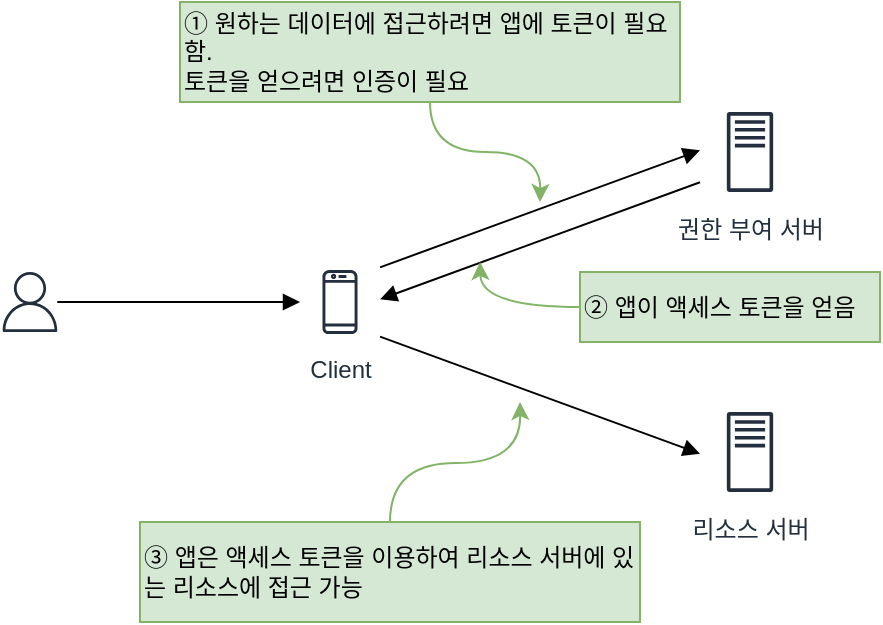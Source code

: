 <mxfile version="23.0.2" type="device">
  <diagram name="페이지-1" id="W21MSWZ99ftlb8hcCyki">
    <mxGraphModel dx="1114" dy="894" grid="1" gridSize="10" guides="1" tooltips="1" connect="1" arrows="1" fold="1" page="1" pageScale="1" pageWidth="827" pageHeight="1169" math="0" shadow="0">
      <root>
        <mxCell id="0" />
        <mxCell id="1" parent="0" />
        <mxCell id="zP_N84Sm9zAxg-qUfcRf-5" style="edgeStyle=orthogonalEdgeStyle;rounded=0;orthogonalLoop=1;jettySize=auto;html=1;endArrow=block;endFill=1;" edge="1" parent="1" source="zP_N84Sm9zAxg-qUfcRf-1" target="zP_N84Sm9zAxg-qUfcRf-2">
          <mxGeometry relative="1" as="geometry" />
        </mxCell>
        <mxCell id="zP_N84Sm9zAxg-qUfcRf-1" value="" style="sketch=0;outlineConnect=0;fontColor=#232F3E;gradientColor=none;fillColor=#232F3D;strokeColor=none;dashed=0;verticalLabelPosition=bottom;verticalAlign=top;align=center;html=1;fontSize=12;fontStyle=0;aspect=fixed;pointerEvents=1;shape=mxgraph.aws4.user;" vertex="1" parent="1">
          <mxGeometry x="130" y="245" width="30" height="30" as="geometry" />
        </mxCell>
        <mxCell id="zP_N84Sm9zAxg-qUfcRf-6" style="rounded=0;orthogonalLoop=1;jettySize=auto;html=1;endArrow=block;endFill=1;" edge="1" parent="1">
          <mxGeometry relative="1" as="geometry">
            <mxPoint x="320" y="242.683" as="sourcePoint" />
            <mxPoint x="480" y="184.146" as="targetPoint" />
          </mxGeometry>
        </mxCell>
        <mxCell id="zP_N84Sm9zAxg-qUfcRf-7" style="rounded=0;orthogonalLoop=1;jettySize=auto;html=1;endArrow=block;endFill=1;" edge="1" parent="1">
          <mxGeometry relative="1" as="geometry">
            <mxPoint x="320" y="277.317" as="sourcePoint" />
            <mxPoint x="480" y="335.854" as="targetPoint" />
          </mxGeometry>
        </mxCell>
        <mxCell id="zP_N84Sm9zAxg-qUfcRf-2" value="Client" style="sketch=0;outlineConnect=0;fontColor=#232F3E;gradientColor=none;strokeColor=#232F3E;fillColor=#ffffff;dashed=0;verticalLabelPosition=bottom;verticalAlign=top;align=center;html=1;fontSize=12;fontStyle=0;aspect=fixed;shape=mxgraph.aws4.resourceIcon;resIcon=mxgraph.aws4.mobile_client;" vertex="1" parent="1">
          <mxGeometry x="280" y="240" width="40" height="40" as="geometry" />
        </mxCell>
        <mxCell id="zP_N84Sm9zAxg-qUfcRf-3" value="권한 부여 서버" style="sketch=0;outlineConnect=0;fontColor=#232F3E;gradientColor=none;strokeColor=#232F3E;fillColor=#ffffff;dashed=0;verticalLabelPosition=bottom;verticalAlign=top;align=center;html=1;fontSize=12;fontStyle=0;aspect=fixed;shape=mxgraph.aws4.resourceIcon;resIcon=mxgraph.aws4.traditional_server;" vertex="1" parent="1">
          <mxGeometry x="480" y="160" width="50" height="50" as="geometry" />
        </mxCell>
        <mxCell id="zP_N84Sm9zAxg-qUfcRf-4" value="리소스 서버" style="sketch=0;outlineConnect=0;fontColor=#232F3E;gradientColor=none;strokeColor=#232F3E;fillColor=#ffffff;dashed=0;verticalLabelPosition=bottom;verticalAlign=top;align=center;html=1;fontSize=12;fontStyle=0;aspect=fixed;shape=mxgraph.aws4.resourceIcon;resIcon=mxgraph.aws4.traditional_server;" vertex="1" parent="1">
          <mxGeometry x="480" y="310" width="50" height="50" as="geometry" />
        </mxCell>
        <mxCell id="zP_N84Sm9zAxg-qUfcRf-8" style="rounded=0;orthogonalLoop=1;jettySize=auto;html=1;endArrow=none;endFill=0;startArrow=block;startFill=1;" edge="1" parent="1">
          <mxGeometry relative="1" as="geometry">
            <mxPoint x="320" y="258.683" as="sourcePoint" />
            <mxPoint x="480" y="200.146" as="targetPoint" />
          </mxGeometry>
        </mxCell>
        <mxCell id="zP_N84Sm9zAxg-qUfcRf-13" style="edgeStyle=orthogonalEdgeStyle;rounded=0;orthogonalLoop=1;jettySize=auto;html=1;curved=1;fillColor=#d5e8d4;strokeColor=#82b366;" edge="1" parent="1" source="zP_N84Sm9zAxg-qUfcRf-10">
          <mxGeometry relative="1" as="geometry">
            <mxPoint x="400" y="210" as="targetPoint" />
          </mxGeometry>
        </mxCell>
        <mxCell id="zP_N84Sm9zAxg-qUfcRf-10" value="① 원하는 데이터에 접근하려면 앱에 토큰이 필요함.&lt;br&gt;토큰을 얻으려면 인증이 필요" style="text;html=1;strokeColor=#82b366;fillColor=#d5e8d4;align=left;verticalAlign=middle;whiteSpace=wrap;rounded=0;" vertex="1" parent="1">
          <mxGeometry x="220" y="110" width="250" height="50" as="geometry" />
        </mxCell>
        <mxCell id="zP_N84Sm9zAxg-qUfcRf-14" style="edgeStyle=orthogonalEdgeStyle;rounded=0;orthogonalLoop=1;jettySize=auto;html=1;curved=1;fillColor=#d5e8d4;strokeColor=#82b366;" edge="1" parent="1" source="zP_N84Sm9zAxg-qUfcRf-11">
          <mxGeometry relative="1" as="geometry">
            <mxPoint x="370" y="240" as="targetPoint" />
          </mxGeometry>
        </mxCell>
        <mxCell id="zP_N84Sm9zAxg-qUfcRf-11" value="② 앱이 액세스 토큰을 얻음" style="text;html=1;strokeColor=#82b366;fillColor=#d5e8d4;align=left;verticalAlign=middle;whiteSpace=wrap;rounded=0;" vertex="1" parent="1">
          <mxGeometry x="420" y="245" width="150" height="35" as="geometry" />
        </mxCell>
        <mxCell id="zP_N84Sm9zAxg-qUfcRf-15" style="edgeStyle=orthogonalEdgeStyle;rounded=0;orthogonalLoop=1;jettySize=auto;html=1;curved=1;fillColor=#d5e8d4;strokeColor=#82b366;" edge="1" parent="1" source="zP_N84Sm9zAxg-qUfcRf-12">
          <mxGeometry relative="1" as="geometry">
            <mxPoint x="390" y="310" as="targetPoint" />
          </mxGeometry>
        </mxCell>
        <mxCell id="zP_N84Sm9zAxg-qUfcRf-12" value="③ 앱은 액세스 토큰을 이용하여 리소스 서버에 있는 리소스에 접근 가능" style="text;html=1;strokeColor=#82b366;fillColor=#d5e8d4;align=left;verticalAlign=middle;whiteSpace=wrap;rounded=0;" vertex="1" parent="1">
          <mxGeometry x="200" y="370" width="250" height="50" as="geometry" />
        </mxCell>
      </root>
    </mxGraphModel>
  </diagram>
</mxfile>
